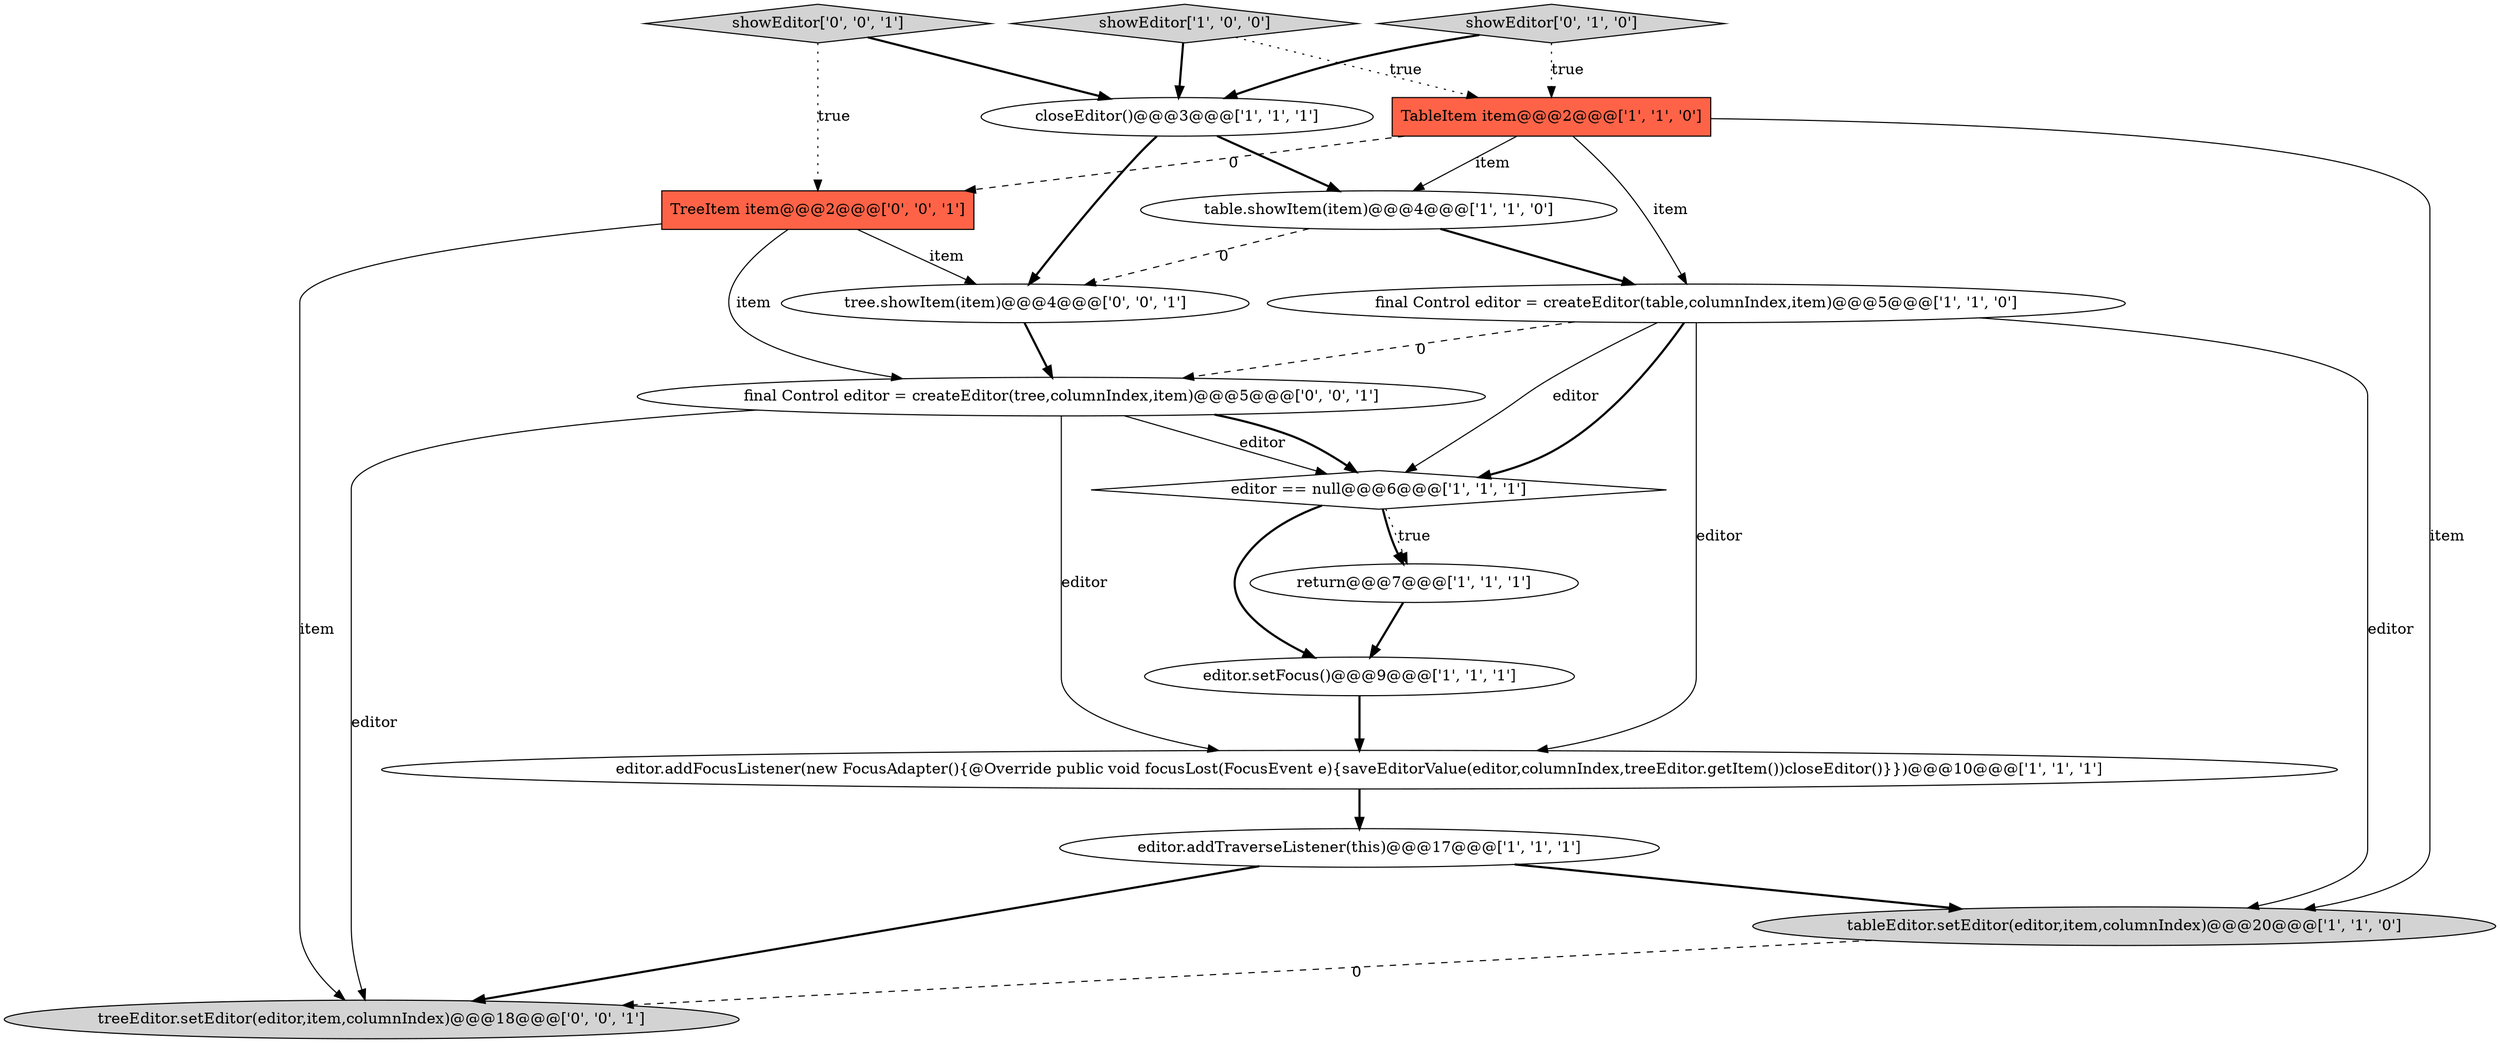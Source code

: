 digraph {
6 [style = filled, label = "final Control editor = createEditor(table,columnIndex,item)@@@5@@@['1', '1', '0']", fillcolor = white, shape = ellipse image = "AAA0AAABBB1BBB"];
4 [style = filled, label = "TableItem item@@@2@@@['1', '1', '0']", fillcolor = tomato, shape = box image = "AAA0AAABBB1BBB"];
1 [style = filled, label = "editor.setFocus()@@@9@@@['1', '1', '1']", fillcolor = white, shape = ellipse image = "AAA0AAABBB1BBB"];
12 [style = filled, label = "final Control editor = createEditor(tree,columnIndex,item)@@@5@@@['0', '0', '1']", fillcolor = white, shape = ellipse image = "AAA0AAABBB3BBB"];
13 [style = filled, label = "tree.showItem(item)@@@4@@@['0', '0', '1']", fillcolor = white, shape = ellipse image = "AAA0AAABBB3BBB"];
7 [style = filled, label = "table.showItem(item)@@@4@@@['1', '1', '0']", fillcolor = white, shape = ellipse image = "AAA0AAABBB1BBB"];
15 [style = filled, label = "showEditor['0', '0', '1']", fillcolor = lightgray, shape = diamond image = "AAA0AAABBB3BBB"];
0 [style = filled, label = "editor.addFocusListener(new FocusAdapter(){@Override public void focusLost(FocusEvent e){saveEditorValue(editor,columnIndex,treeEditor.getItem())closeEditor()}})@@@10@@@['1', '1', '1']", fillcolor = white, shape = ellipse image = "AAA0AAABBB1BBB"];
10 [style = filled, label = "editor.addTraverseListener(this)@@@17@@@['1', '1', '1']", fillcolor = white, shape = ellipse image = "AAA0AAABBB1BBB"];
16 [style = filled, label = "TreeItem item@@@2@@@['0', '0', '1']", fillcolor = tomato, shape = box image = "AAA0AAABBB3BBB"];
11 [style = filled, label = "showEditor['0', '1', '0']", fillcolor = lightgray, shape = diamond image = "AAA0AAABBB2BBB"];
5 [style = filled, label = "showEditor['1', '0', '0']", fillcolor = lightgray, shape = diamond image = "AAA0AAABBB1BBB"];
8 [style = filled, label = "tableEditor.setEditor(editor,item,columnIndex)@@@20@@@['1', '1', '0']", fillcolor = lightgray, shape = ellipse image = "AAA0AAABBB1BBB"];
2 [style = filled, label = "closeEditor()@@@3@@@['1', '1', '1']", fillcolor = white, shape = ellipse image = "AAA0AAABBB1BBB"];
14 [style = filled, label = "treeEditor.setEditor(editor,item,columnIndex)@@@18@@@['0', '0', '1']", fillcolor = lightgray, shape = ellipse image = "AAA0AAABBB3BBB"];
9 [style = filled, label = "return@@@7@@@['1', '1', '1']", fillcolor = white, shape = ellipse image = "AAA0AAABBB1BBB"];
3 [style = filled, label = "editor == null@@@6@@@['1', '1', '1']", fillcolor = white, shape = diamond image = "AAA0AAABBB1BBB"];
5->2 [style = bold, label=""];
8->14 [style = dashed, label="0"];
12->0 [style = solid, label="editor"];
4->7 [style = solid, label="item"];
2->7 [style = bold, label=""];
2->13 [style = bold, label=""];
7->6 [style = bold, label=""];
10->8 [style = bold, label=""];
4->16 [style = dashed, label="0"];
5->4 [style = dotted, label="true"];
7->13 [style = dashed, label="0"];
12->14 [style = solid, label="editor"];
11->2 [style = bold, label=""];
3->1 [style = bold, label=""];
15->2 [style = bold, label=""];
12->3 [style = solid, label="editor"];
0->10 [style = bold, label=""];
6->12 [style = dashed, label="0"];
13->12 [style = bold, label=""];
12->3 [style = bold, label=""];
3->9 [style = bold, label=""];
16->13 [style = solid, label="item"];
6->3 [style = bold, label=""];
16->12 [style = solid, label="item"];
4->6 [style = solid, label="item"];
4->8 [style = solid, label="item"];
11->4 [style = dotted, label="true"];
15->16 [style = dotted, label="true"];
6->3 [style = solid, label="editor"];
6->8 [style = solid, label="editor"];
16->14 [style = solid, label="item"];
6->0 [style = solid, label="editor"];
3->9 [style = dotted, label="true"];
9->1 [style = bold, label=""];
10->14 [style = bold, label=""];
1->0 [style = bold, label=""];
}
